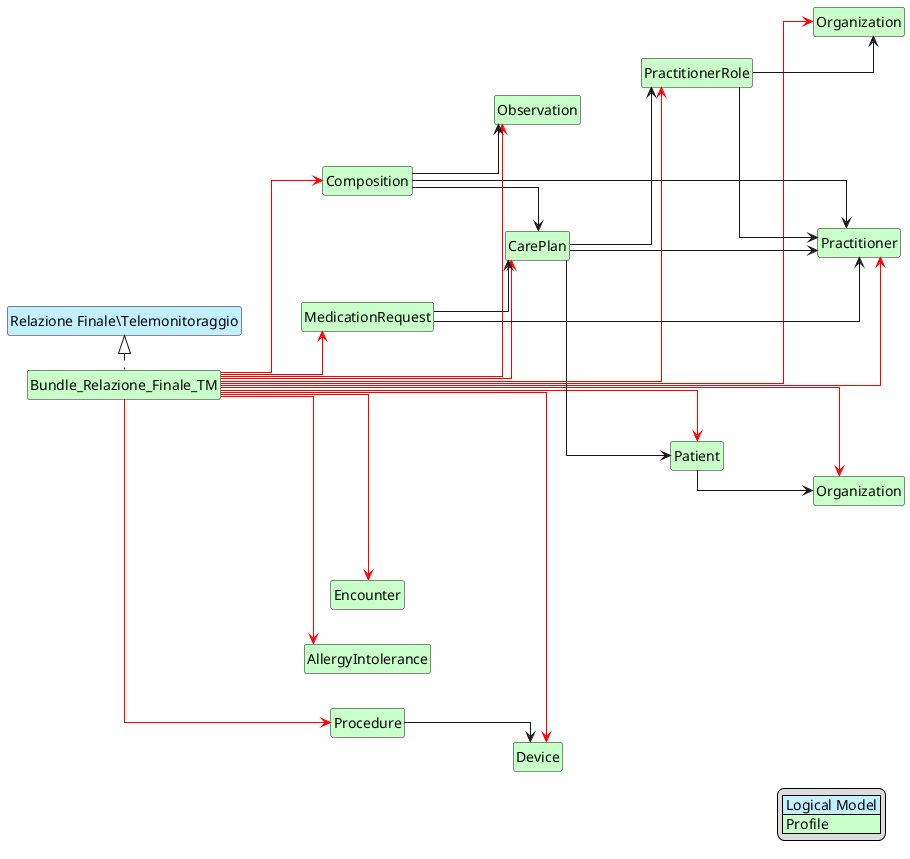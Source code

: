 @startuml
left to right direction
hide circle
hide stereotype
hide members
hide methods
skinparam linetype ortho
skinparam class {
  BackgroundColor<<LogicalModel>> #APPLICATION
  BackgroundColor<<Profile>> #TECHNOLOGY
}

legend right
| <#APPLICATION> Logical Model |
| <#TECHNOLOGY> Profile |
endlegend

class "Relazione Finale\\Telemonitoraggio" as RF_TM <<LogicalModel>> [[StructureDefinition-RelazioneFinale-TM.html]]

class "Bundle_Relazione_Finale_TM" as B_RFTM <<Profile>>
RF_TM <|. B_RFTM

class "Composition" as C <<Profile>>
class "PractitionerRole" as PRole <<Profile>>
class "Organization" as Org1 <<Profile>>
class "Organization" as Org2 <<Profile>>
class "Observation" as Obs <<Profile>>
class "CarePlan" as CP <<Profile>>
class "MedicationRequest" as MR <<Profile>>
class "Practitioner" as Pract <<Profile>>
class "Patient" as Pat <<Profile>>
class "Encounter" as Enc <<Profile>>
class "AllergyIntolerance" as Allergy <<Profile>>
class "Procedure" as Proc <<Profile>>
class "Device" as Dev <<Profile>>

' Frecce rosse senza etichette
B_RFTM -[#red]-> C
B_RFTM -[#red]-> PRole
B_RFTM -[#red]-> Org1
B_RFTM -[#red]-> Org2
B_RFTM -[#red]-> Obs
B_RFTM -[#red]-> CP
B_RFTM -[#red]-> MR
B_RFTM -[#red]-> Pract
B_RFTM -[#red]-> Pat
B_RFTM -[#red]-> Enc
B_RFTM -[#red]-> Allergy
B_RFTM -[#red]-> Proc
B_RFTM -[#red]-> Dev

' Frecce nere senza etichette (inclusa Composition)
C --> CP
C --> Obs
C --> Pract

PRole --> Org1
PRole --> Pract

CP --> Pat
CP --> Pract
CP --> PRole

MR --> CP
MR --> Pract

Pat --> Org2

Proc --> Dev
@enduml
